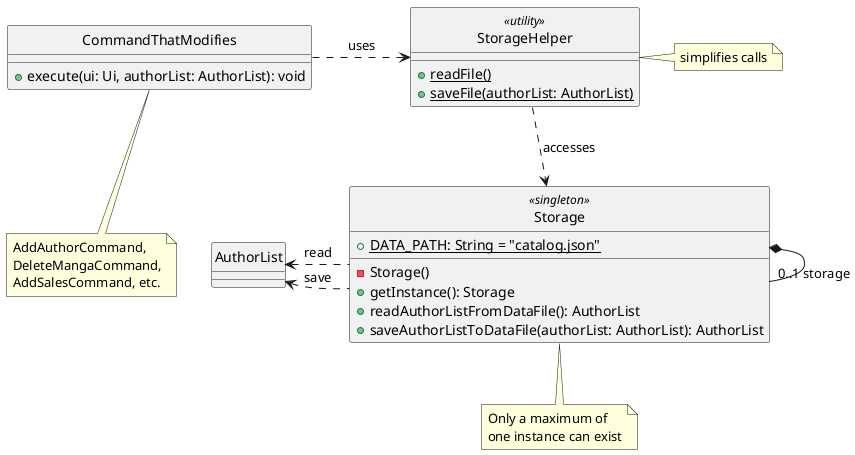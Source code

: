 @startuml
hide circle

class Storage <<singleton>> {
    + {static} DATA_PATH: String = "catalog.json"
    - Storage()
    + getInstance(): Storage
    + readAuthorListFromDataFile(): AuthorList
    + saveAuthorListToDataFile(authorList: AuthorList): AuthorList
}
Storage *-- "0..1 storage" Storage
note bottom of Storage: Only a maximum of\none instance can exist

class StorageHelper <<utility>> {
    + {static} readFile()
    + {static} saveFile(authorList: AuthorList)
}
note right: simplifies calls
StorageHelper ..> Storage : accesses

class CommandThatModifies {
    + execute(ui: Ui, authorList: AuthorList): void
}
note bottom: AddAuthorCommand,\nDeleteMangaCommand,\nAddSalesCommand, etc.
CommandThatModifies .> StorageHelper : uses

class AuthorList
AuthorList <. Storage : read
AuthorList <. Storage : save

@enduml